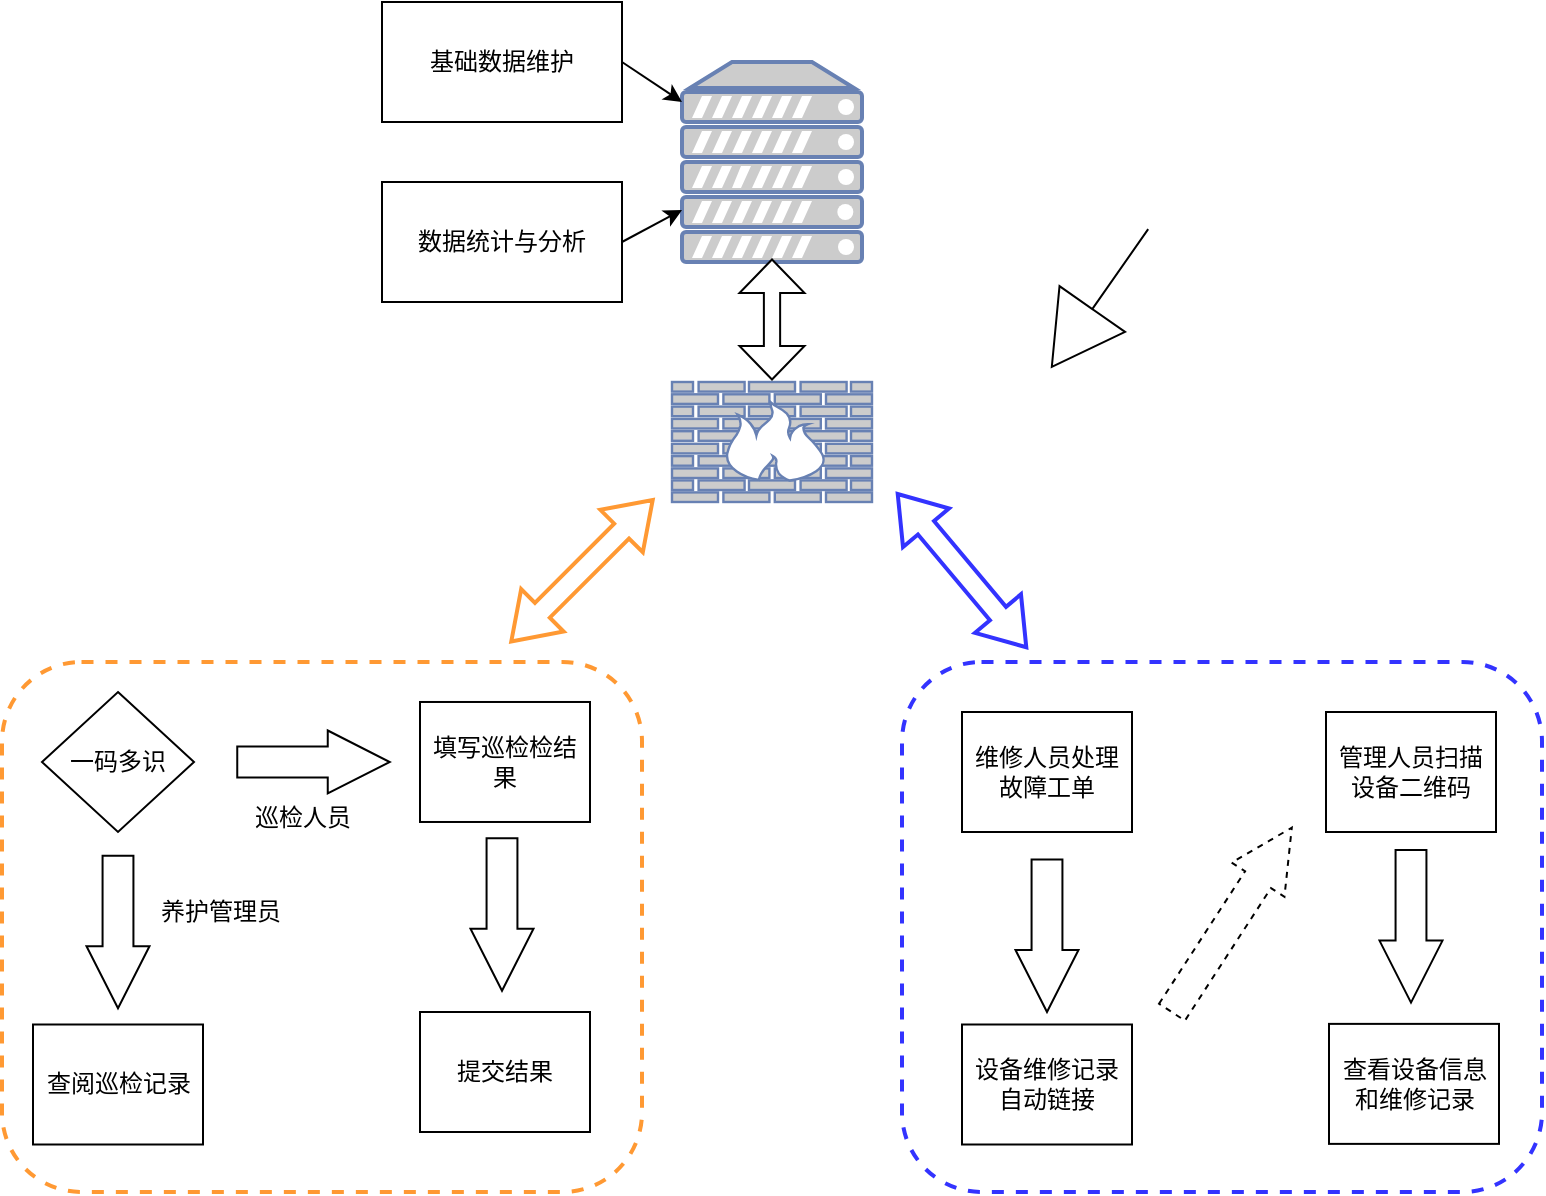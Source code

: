 <mxfile version="14.9.9" type="github">
  <diagram id="v7oG9y0BRlHrTwEptlcE" name="Page-1">
    <mxGraphModel dx="1422" dy="772" grid="1" gridSize="10" guides="1" tooltips="1" connect="1" arrows="1" fold="1" page="1" pageScale="1" pageWidth="827" pageHeight="1169" math="0" shadow="0">
      <root>
        <mxCell id="0" />
        <mxCell id="1" parent="0" />
        <mxCell id="0Gc1tZMu__NmFZPDapeT-24" value="" style="rounded=1;whiteSpace=wrap;html=1;dashed=1;fillColor=none;strokeWidth=2;strokeColor=#FF9933;" vertex="1" parent="1">
          <mxGeometry x="20" y="780" width="320" height="265" as="geometry" />
        </mxCell>
        <mxCell id="0Gc1tZMu__NmFZPDapeT-1" value="" style="fontColor=#0066CC;verticalAlign=top;verticalLabelPosition=bottom;labelPosition=center;align=center;html=1;outlineConnect=0;fillColor=#CCCCCC;strokeColor=#6881B3;gradientColor=none;gradientDirection=north;strokeWidth=2;shape=mxgraph.networks.server;" vertex="1" parent="1">
          <mxGeometry x="360" y="480" width="90" height="100" as="geometry" />
        </mxCell>
        <mxCell id="0Gc1tZMu__NmFZPDapeT-2" value="" style="fontColor=#0066CC;verticalAlign=top;verticalLabelPosition=bottom;labelPosition=center;align=center;html=1;outlineConnect=0;fillColor=#CCCCCC;strokeColor=#6881B3;gradientColor=none;gradientDirection=north;strokeWidth=2;shape=mxgraph.networks.firewall;" vertex="1" parent="1">
          <mxGeometry x="355" y="640" width="100" height="60" as="geometry" />
        </mxCell>
        <mxCell id="0Gc1tZMu__NmFZPDapeT-4" value="" style="html=1;shadow=0;dashed=0;align=center;verticalAlign=middle;shape=mxgraph.arrows2.twoWayArrow;dy=0.75;dx=16.75;rotation=-90;" vertex="1" parent="1">
          <mxGeometry x="375" y="592.5" width="60" height="32.5" as="geometry" />
        </mxCell>
        <mxCell id="0Gc1tZMu__NmFZPDapeT-8" style="rounded=0;orthogonalLoop=1;jettySize=auto;html=1;exitX=1;exitY=0.5;exitDx=0;exitDy=0;" edge="1" parent="1" source="0Gc1tZMu__NmFZPDapeT-5" target="0Gc1tZMu__NmFZPDapeT-1">
          <mxGeometry relative="1" as="geometry" />
        </mxCell>
        <mxCell id="0Gc1tZMu__NmFZPDapeT-5" value="基础数据维护" style="rounded=0;whiteSpace=wrap;html=1;" vertex="1" parent="1">
          <mxGeometry x="210" y="450" width="120" height="60" as="geometry" />
        </mxCell>
        <mxCell id="0Gc1tZMu__NmFZPDapeT-9" style="edgeStyle=none;rounded=0;orthogonalLoop=1;jettySize=auto;html=1;exitX=1;exitY=0.5;exitDx=0;exitDy=0;" edge="1" parent="1" source="0Gc1tZMu__NmFZPDapeT-6" target="0Gc1tZMu__NmFZPDapeT-1">
          <mxGeometry relative="1" as="geometry" />
        </mxCell>
        <mxCell id="0Gc1tZMu__NmFZPDapeT-6" value="数据统计与分析" style="rounded=0;whiteSpace=wrap;html=1;" vertex="1" parent="1">
          <mxGeometry x="210" y="540" width="120" height="60" as="geometry" />
        </mxCell>
        <mxCell id="0Gc1tZMu__NmFZPDapeT-7" value="" style="html=1;shadow=0;dashed=0;align=center;verticalAlign=middle;shape=mxgraph.arrows2.arrow;dy=1;dx=35.28;direction=south;notch=0;rotation=35;" vertex="1" parent="1">
          <mxGeometry x="549" y="556" width="40" height="84" as="geometry" />
        </mxCell>
        <mxCell id="0Gc1tZMu__NmFZPDapeT-10" value="一码多识" style="rhombus;whiteSpace=wrap;html=1;" vertex="1" parent="1">
          <mxGeometry x="40" y="795" width="76" height="70" as="geometry" />
        </mxCell>
        <mxCell id="0Gc1tZMu__NmFZPDapeT-12" value="查阅巡检记录" style="rounded=0;whiteSpace=wrap;html=1;" vertex="1" parent="1">
          <mxGeometry x="35.5" y="961.25" width="85" height="60" as="geometry" />
        </mxCell>
        <mxCell id="0Gc1tZMu__NmFZPDapeT-13" value="" style="html=1;shadow=0;dashed=0;align=center;verticalAlign=middle;shape=mxgraph.arrows2.arrow;dy=0.51;dx=31;direction=south;notch=0;rotation=-90;" vertex="1" parent="1">
          <mxGeometry x="160" y="791.87" width="31.5" height="76.25" as="geometry" />
        </mxCell>
        <mxCell id="0Gc1tZMu__NmFZPDapeT-14" value="填写巡检检结果" style="rounded=0;whiteSpace=wrap;html=1;" vertex="1" parent="1">
          <mxGeometry x="229" y="799.99" width="85" height="60" as="geometry" />
        </mxCell>
        <mxCell id="0Gc1tZMu__NmFZPDapeT-15" value="巡检人员" style="text;html=1;align=center;verticalAlign=middle;resizable=0;points=[];autosize=1;strokeColor=none;" vertex="1" parent="1">
          <mxGeometry x="140" y="848.12" width="60" height="20" as="geometry" />
        </mxCell>
        <mxCell id="0Gc1tZMu__NmFZPDapeT-17" value="养护管理员" style="text;html=1;resizable=0;autosize=1;align=center;verticalAlign=middle;points=[];fillColor=none;strokeColor=none;rounded=0;" vertex="1" parent="1">
          <mxGeometry x="89" y="895" width="80" height="20" as="geometry" />
        </mxCell>
        <mxCell id="0Gc1tZMu__NmFZPDapeT-19" value="" style="html=1;shadow=0;dashed=0;align=center;verticalAlign=middle;shape=mxgraph.arrows2.arrow;dy=0.51;dx=31;direction=south;notch=0;rotation=0;" vertex="1" parent="1">
          <mxGeometry x="62.25" y="876.88" width="31.5" height="76.25" as="geometry" />
        </mxCell>
        <mxCell id="0Gc1tZMu__NmFZPDapeT-20" value="" style="html=1;shadow=0;dashed=0;align=center;verticalAlign=middle;shape=mxgraph.arrows2.arrow;dy=0.51;dx=31;direction=south;notch=0;rotation=0;" vertex="1" parent="1">
          <mxGeometry x="254.25" y="868.12" width="31.5" height="76.25" as="geometry" />
        </mxCell>
        <mxCell id="0Gc1tZMu__NmFZPDapeT-21" value="提交结果" style="rounded=0;whiteSpace=wrap;html=1;" vertex="1" parent="1">
          <mxGeometry x="229" y="955" width="85" height="60" as="geometry" />
        </mxCell>
        <mxCell id="0Gc1tZMu__NmFZPDapeT-26" value="" style="rounded=1;whiteSpace=wrap;html=1;dashed=1;fillColor=none;strokeWidth=2;strokeColor=#3333FF;" vertex="1" parent="1">
          <mxGeometry x="470" y="780" width="320" height="265" as="geometry" />
        </mxCell>
        <mxCell id="0Gc1tZMu__NmFZPDapeT-30" value="维修人员处理故障工单" style="rounded=0;whiteSpace=wrap;html=1;" vertex="1" parent="1">
          <mxGeometry x="500" y="805.0" width="85" height="60" as="geometry" />
        </mxCell>
        <mxCell id="0Gc1tZMu__NmFZPDapeT-33" value="" style="html=1;shadow=0;dashed=0;align=center;verticalAlign=middle;shape=mxgraph.arrows2.arrow;dy=0.51;dx=31;direction=south;notch=0;rotation=0;" vertex="1" parent="1">
          <mxGeometry x="526.75" y="878.75" width="31.5" height="76.25" as="geometry" />
        </mxCell>
        <mxCell id="0Gc1tZMu__NmFZPDapeT-34" value="" style="html=1;shadow=0;dashed=0;align=center;verticalAlign=middle;shape=mxgraph.arrows2.arrow;dy=0.51;dx=31;direction=south;notch=0;rotation=0;" vertex="1" parent="1">
          <mxGeometry x="708.75" y="874.06" width="31.5" height="76.25" as="geometry" />
        </mxCell>
        <mxCell id="0Gc1tZMu__NmFZPDapeT-35" value="查看设备信息和维修记录" style="rounded=0;whiteSpace=wrap;html=1;" vertex="1" parent="1">
          <mxGeometry x="683.5" y="960.94" width="85" height="60" as="geometry" />
        </mxCell>
        <mxCell id="0Gc1tZMu__NmFZPDapeT-38" value="设备维修记录自动链接" style="rounded=0;whiteSpace=wrap;html=1;" vertex="1" parent="1">
          <mxGeometry x="500" y="961.25" width="85" height="60" as="geometry" />
        </mxCell>
        <mxCell id="0Gc1tZMu__NmFZPDapeT-41" value="管理人员扫描设备二维码" style="rounded=0;whiteSpace=wrap;html=1;" vertex="1" parent="1">
          <mxGeometry x="682" y="805" width="85" height="60" as="geometry" />
        </mxCell>
        <mxCell id="0Gc1tZMu__NmFZPDapeT-42" value="" style="html=1;shadow=0;dashed=1;align=center;verticalAlign=middle;shape=mxgraph.arrows2.arrow;dy=0.51;dx=31;direction=south;notch=0;rotation=-147;" vertex="1" parent="1">
          <mxGeometry x="619.19" y="853.97" width="31.5" height="110" as="geometry" />
        </mxCell>
        <mxCell id="0Gc1tZMu__NmFZPDapeT-43" value="" style="html=1;shadow=0;dashed=0;align=center;verticalAlign=middle;shape=mxgraph.arrows2.twoWayArrow;dy=0.65;dx=22;strokeWidth=2;fillColor=none;gradientColor=none;rotation=-45;strokeColor=#FF9933;" vertex="1" parent="1">
          <mxGeometry x="260" y="719.33" width="100" height="30" as="geometry" />
        </mxCell>
        <mxCell id="0Gc1tZMu__NmFZPDapeT-44" value="" style="html=1;shadow=0;dashed=0;align=center;verticalAlign=middle;shape=mxgraph.arrows2.twoWayArrow;dy=0.65;dx=22;strokeWidth=2;fillColor=none;gradientColor=none;rotation=-130;strokeColor=#3333FF;" vertex="1" parent="1">
          <mxGeometry x="450" y="719.33" width="100" height="30" as="geometry" />
        </mxCell>
      </root>
    </mxGraphModel>
  </diagram>
</mxfile>

